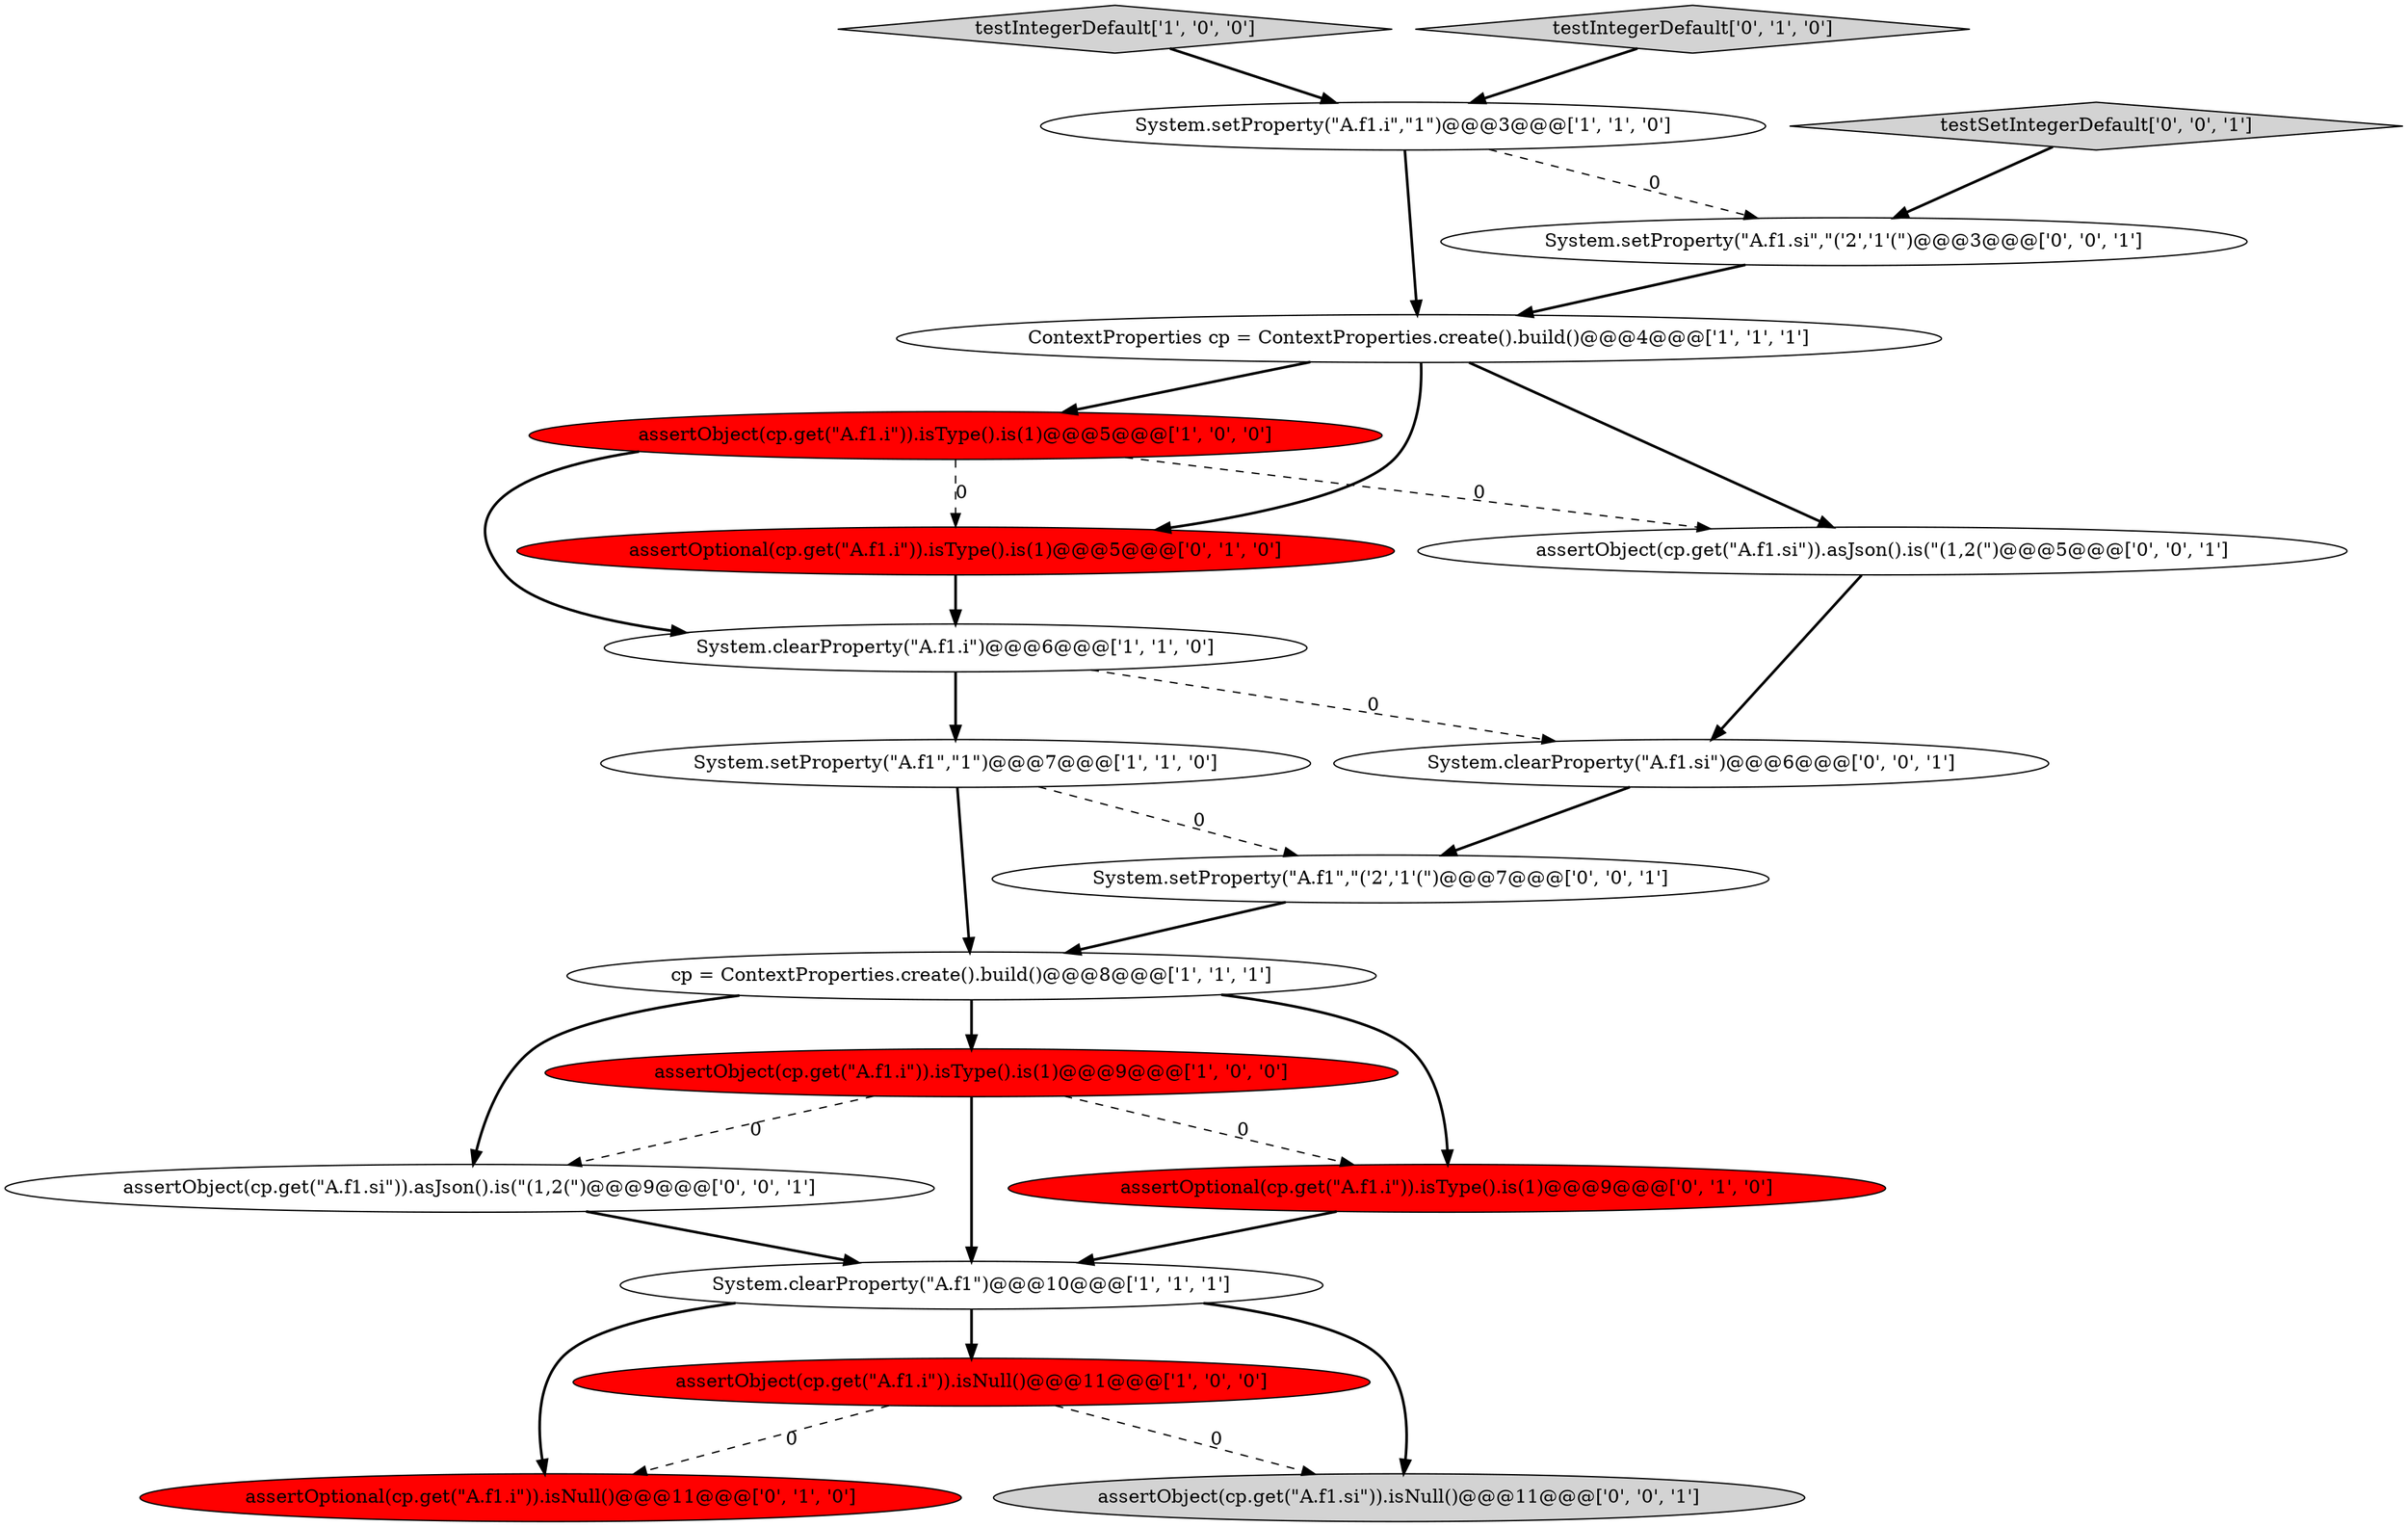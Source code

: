 digraph {
5 [style = filled, label = "assertObject(cp.get(\"A.f1.i\")).isType().is(1)@@@5@@@['1', '0', '0']", fillcolor = red, shape = ellipse image = "AAA1AAABBB1BBB"];
9 [style = filled, label = "assertObject(cp.get(\"A.f1.i\")).isType().is(1)@@@9@@@['1', '0', '0']", fillcolor = red, shape = ellipse image = "AAA1AAABBB1BBB"];
3 [style = filled, label = "System.setProperty(\"A.f1.i\",\"1\")@@@3@@@['1', '1', '0']", fillcolor = white, shape = ellipse image = "AAA0AAABBB1BBB"];
12 [style = filled, label = "assertOptional(cp.get(\"A.f1.i\")).isNull()@@@11@@@['0', '1', '0']", fillcolor = red, shape = ellipse image = "AAA1AAABBB2BBB"];
13 [style = filled, label = "assertOptional(cp.get(\"A.f1.i\")).isType().is(1)@@@9@@@['0', '1', '0']", fillcolor = red, shape = ellipse image = "AAA1AAABBB2BBB"];
19 [style = filled, label = "assertObject(cp.get(\"A.f1.si\")).isNull()@@@11@@@['0', '0', '1']", fillcolor = lightgray, shape = ellipse image = "AAA0AAABBB3BBB"];
14 [style = filled, label = "System.clearProperty(\"A.f1.si\")@@@6@@@['0', '0', '1']", fillcolor = white, shape = ellipse image = "AAA0AAABBB3BBB"];
8 [style = filled, label = "System.clearProperty(\"A.f1\")@@@10@@@['1', '1', '1']", fillcolor = white, shape = ellipse image = "AAA0AAABBB1BBB"];
18 [style = filled, label = "System.setProperty(\"A.f1.si\",\"('2','1'(\")@@@3@@@['0', '0', '1']", fillcolor = white, shape = ellipse image = "AAA0AAABBB3BBB"];
2 [style = filled, label = "System.setProperty(\"A.f1\",\"1\")@@@7@@@['1', '1', '0']", fillcolor = white, shape = ellipse image = "AAA0AAABBB1BBB"];
10 [style = filled, label = "assertOptional(cp.get(\"A.f1.i\")).isType().is(1)@@@5@@@['0', '1', '0']", fillcolor = red, shape = ellipse image = "AAA1AAABBB2BBB"];
4 [style = filled, label = "ContextProperties cp = ContextProperties.create().build()@@@4@@@['1', '1', '1']", fillcolor = white, shape = ellipse image = "AAA0AAABBB1BBB"];
6 [style = filled, label = "assertObject(cp.get(\"A.f1.i\")).isNull()@@@11@@@['1', '0', '0']", fillcolor = red, shape = ellipse image = "AAA1AAABBB1BBB"];
0 [style = filled, label = "System.clearProperty(\"A.f1.i\")@@@6@@@['1', '1', '0']", fillcolor = white, shape = ellipse image = "AAA0AAABBB1BBB"];
1 [style = filled, label = "cp = ContextProperties.create().build()@@@8@@@['1', '1', '1']", fillcolor = white, shape = ellipse image = "AAA0AAABBB1BBB"];
7 [style = filled, label = "testIntegerDefault['1', '0', '0']", fillcolor = lightgray, shape = diamond image = "AAA0AAABBB1BBB"];
11 [style = filled, label = "testIntegerDefault['0', '1', '0']", fillcolor = lightgray, shape = diamond image = "AAA0AAABBB2BBB"];
16 [style = filled, label = "assertObject(cp.get(\"A.f1.si\")).asJson().is(\"(1,2(\")@@@5@@@['0', '0', '1']", fillcolor = white, shape = ellipse image = "AAA0AAABBB3BBB"];
15 [style = filled, label = "assertObject(cp.get(\"A.f1.si\")).asJson().is(\"(1,2(\")@@@9@@@['0', '0', '1']", fillcolor = white, shape = ellipse image = "AAA0AAABBB3BBB"];
20 [style = filled, label = "testSetIntegerDefault['0', '0', '1']", fillcolor = lightgray, shape = diamond image = "AAA0AAABBB3BBB"];
17 [style = filled, label = "System.setProperty(\"A.f1\",\"('2','1'(\")@@@7@@@['0', '0', '1']", fillcolor = white, shape = ellipse image = "AAA0AAABBB3BBB"];
4->10 [style = bold, label=""];
17->1 [style = bold, label=""];
2->1 [style = bold, label=""];
8->19 [style = bold, label=""];
1->15 [style = bold, label=""];
3->18 [style = dashed, label="0"];
0->2 [style = bold, label=""];
14->17 [style = bold, label=""];
8->6 [style = bold, label=""];
9->8 [style = bold, label=""];
2->17 [style = dashed, label="0"];
3->4 [style = bold, label=""];
1->13 [style = bold, label=""];
7->3 [style = bold, label=""];
1->9 [style = bold, label=""];
6->12 [style = dashed, label="0"];
5->16 [style = dashed, label="0"];
20->18 [style = bold, label=""];
0->14 [style = dashed, label="0"];
18->4 [style = bold, label=""];
5->0 [style = bold, label=""];
5->10 [style = dashed, label="0"];
11->3 [style = bold, label=""];
10->0 [style = bold, label=""];
6->19 [style = dashed, label="0"];
9->13 [style = dashed, label="0"];
16->14 [style = bold, label=""];
13->8 [style = bold, label=""];
4->5 [style = bold, label=""];
15->8 [style = bold, label=""];
8->12 [style = bold, label=""];
4->16 [style = bold, label=""];
9->15 [style = dashed, label="0"];
}
